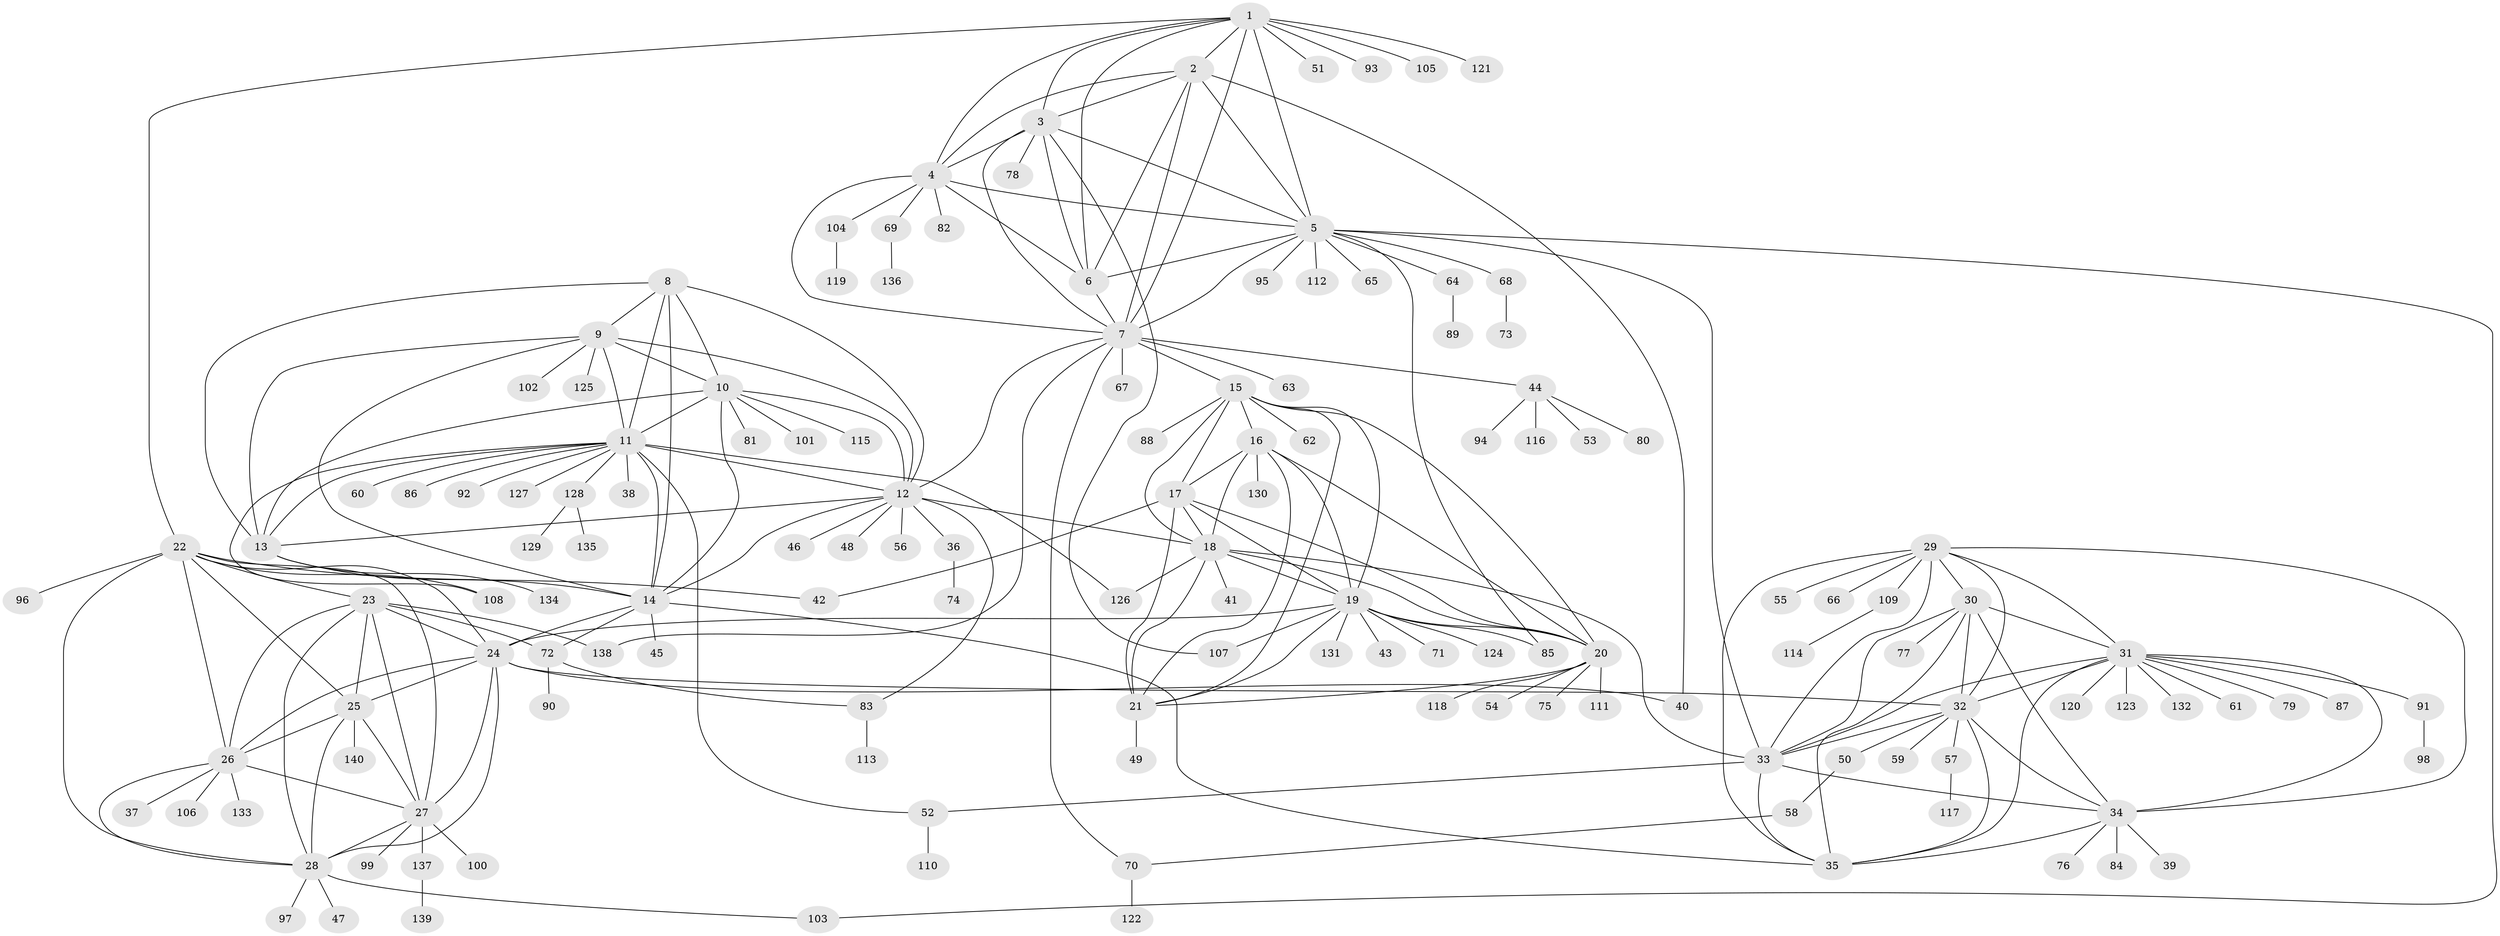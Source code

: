 // Generated by graph-tools (version 1.1) at 2025/02/03/09/25 03:02:46]
// undirected, 140 vertices, 232 edges
graph export_dot {
graph [start="1"]
  node [color=gray90,style=filled];
  1;
  2;
  3;
  4;
  5;
  6;
  7;
  8;
  9;
  10;
  11;
  12;
  13;
  14;
  15;
  16;
  17;
  18;
  19;
  20;
  21;
  22;
  23;
  24;
  25;
  26;
  27;
  28;
  29;
  30;
  31;
  32;
  33;
  34;
  35;
  36;
  37;
  38;
  39;
  40;
  41;
  42;
  43;
  44;
  45;
  46;
  47;
  48;
  49;
  50;
  51;
  52;
  53;
  54;
  55;
  56;
  57;
  58;
  59;
  60;
  61;
  62;
  63;
  64;
  65;
  66;
  67;
  68;
  69;
  70;
  71;
  72;
  73;
  74;
  75;
  76;
  77;
  78;
  79;
  80;
  81;
  82;
  83;
  84;
  85;
  86;
  87;
  88;
  89;
  90;
  91;
  92;
  93;
  94;
  95;
  96;
  97;
  98;
  99;
  100;
  101;
  102;
  103;
  104;
  105;
  106;
  107;
  108;
  109;
  110;
  111;
  112;
  113;
  114;
  115;
  116;
  117;
  118;
  119;
  120;
  121;
  122;
  123;
  124;
  125;
  126;
  127;
  128;
  129;
  130;
  131;
  132;
  133;
  134;
  135;
  136;
  137;
  138;
  139;
  140;
  1 -- 2;
  1 -- 3;
  1 -- 4;
  1 -- 5;
  1 -- 6;
  1 -- 7;
  1 -- 22;
  1 -- 51;
  1 -- 93;
  1 -- 105;
  1 -- 121;
  2 -- 3;
  2 -- 4;
  2 -- 5;
  2 -- 6;
  2 -- 7;
  2 -- 40;
  3 -- 4;
  3 -- 5;
  3 -- 6;
  3 -- 7;
  3 -- 78;
  3 -- 107;
  4 -- 5;
  4 -- 6;
  4 -- 7;
  4 -- 69;
  4 -- 82;
  4 -- 104;
  5 -- 6;
  5 -- 7;
  5 -- 33;
  5 -- 64;
  5 -- 65;
  5 -- 68;
  5 -- 85;
  5 -- 95;
  5 -- 103;
  5 -- 112;
  6 -- 7;
  7 -- 12;
  7 -- 15;
  7 -- 44;
  7 -- 63;
  7 -- 67;
  7 -- 70;
  7 -- 138;
  8 -- 9;
  8 -- 10;
  8 -- 11;
  8 -- 12;
  8 -- 13;
  8 -- 14;
  9 -- 10;
  9 -- 11;
  9 -- 12;
  9 -- 13;
  9 -- 14;
  9 -- 102;
  9 -- 125;
  10 -- 11;
  10 -- 12;
  10 -- 13;
  10 -- 14;
  10 -- 81;
  10 -- 101;
  10 -- 115;
  11 -- 12;
  11 -- 13;
  11 -- 14;
  11 -- 38;
  11 -- 52;
  11 -- 60;
  11 -- 86;
  11 -- 92;
  11 -- 108;
  11 -- 126;
  11 -- 127;
  11 -- 128;
  12 -- 13;
  12 -- 14;
  12 -- 18;
  12 -- 36;
  12 -- 46;
  12 -- 48;
  12 -- 56;
  12 -- 83;
  13 -- 14;
  13 -- 134;
  14 -- 24;
  14 -- 35;
  14 -- 45;
  14 -- 72;
  15 -- 16;
  15 -- 17;
  15 -- 18;
  15 -- 19;
  15 -- 20;
  15 -- 21;
  15 -- 62;
  15 -- 88;
  16 -- 17;
  16 -- 18;
  16 -- 19;
  16 -- 20;
  16 -- 21;
  16 -- 130;
  17 -- 18;
  17 -- 19;
  17 -- 20;
  17 -- 21;
  17 -- 42;
  18 -- 19;
  18 -- 20;
  18 -- 21;
  18 -- 33;
  18 -- 41;
  18 -- 126;
  19 -- 20;
  19 -- 21;
  19 -- 24;
  19 -- 43;
  19 -- 71;
  19 -- 85;
  19 -- 107;
  19 -- 124;
  19 -- 131;
  20 -- 21;
  20 -- 54;
  20 -- 75;
  20 -- 111;
  20 -- 118;
  21 -- 49;
  22 -- 23;
  22 -- 24;
  22 -- 25;
  22 -- 26;
  22 -- 27;
  22 -- 28;
  22 -- 42;
  22 -- 96;
  22 -- 108;
  23 -- 24;
  23 -- 25;
  23 -- 26;
  23 -- 27;
  23 -- 28;
  23 -- 72;
  23 -- 138;
  24 -- 25;
  24 -- 26;
  24 -- 27;
  24 -- 28;
  24 -- 32;
  24 -- 40;
  25 -- 26;
  25 -- 27;
  25 -- 28;
  25 -- 140;
  26 -- 27;
  26 -- 28;
  26 -- 37;
  26 -- 106;
  26 -- 133;
  27 -- 28;
  27 -- 99;
  27 -- 100;
  27 -- 137;
  28 -- 47;
  28 -- 97;
  28 -- 103;
  29 -- 30;
  29 -- 31;
  29 -- 32;
  29 -- 33;
  29 -- 34;
  29 -- 35;
  29 -- 55;
  29 -- 66;
  29 -- 109;
  30 -- 31;
  30 -- 32;
  30 -- 33;
  30 -- 34;
  30 -- 35;
  30 -- 77;
  31 -- 32;
  31 -- 33;
  31 -- 34;
  31 -- 35;
  31 -- 61;
  31 -- 79;
  31 -- 87;
  31 -- 91;
  31 -- 120;
  31 -- 123;
  31 -- 132;
  32 -- 33;
  32 -- 34;
  32 -- 35;
  32 -- 50;
  32 -- 57;
  32 -- 59;
  33 -- 34;
  33 -- 35;
  33 -- 52;
  34 -- 35;
  34 -- 39;
  34 -- 76;
  34 -- 84;
  36 -- 74;
  44 -- 53;
  44 -- 80;
  44 -- 94;
  44 -- 116;
  50 -- 58;
  52 -- 110;
  57 -- 117;
  58 -- 70;
  64 -- 89;
  68 -- 73;
  69 -- 136;
  70 -- 122;
  72 -- 83;
  72 -- 90;
  83 -- 113;
  91 -- 98;
  104 -- 119;
  109 -- 114;
  128 -- 129;
  128 -- 135;
  137 -- 139;
}
